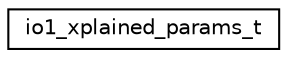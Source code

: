 digraph "Graphical Class Hierarchy"
{
 // LATEX_PDF_SIZE
  edge [fontname="Helvetica",fontsize="10",labelfontname="Helvetica",labelfontsize="10"];
  node [fontname="Helvetica",fontsize="10",shape=record];
  rankdir="LR";
  Node0 [label="io1_xplained_params_t",height=0.2,width=0.4,color="black", fillcolor="white", style="filled",URL="$structio1__xplained__params__t.html",tooltip="Device initialization parameters."];
}
